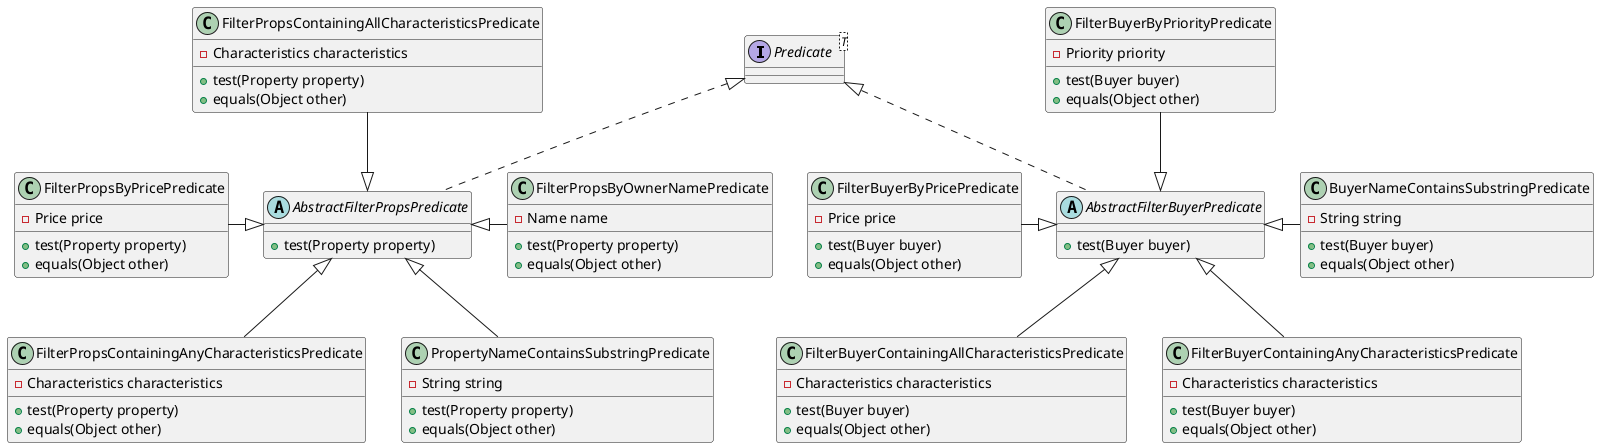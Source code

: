 @startuml
'https://plantuml.com/class-diagram

interface Predicate<T>
abstract class AbstractFilterPropsPredicate {
+ test(Property property)
}
abstract class AbstractFilterBuyerPredicate {
+ test(Buyer buyer)
}
class BuyerNameContainsSubstringPredicate {
- String string
+ test(Buyer buyer)
+ equals(Object other)
}
class FilterBuyerByPricePredicate {
- Price price
+ test(Buyer buyer)
+ equals(Object other)
}
class FilterBuyerByPriorityPredicate {
- Priority priority
+ test(Buyer buyer)
+ equals(Object other)
}
class FilterBuyerContainingAllCharacteristicsPredicate {
- Characteristics characteristics
+ test(Buyer buyer)
+ equals(Object other)
}
class FilterBuyerContainingAnyCharacteristicsPredicate {
- Characteristics characteristics
+ test(Buyer buyer)
+ equals(Object other)
}
class FilterPropsByOwnerNamePredicate {
- Name name
+ test(Property property)
+ equals(Object other)
}
class FilterPropsByPricePredicate {
- Price price
+ test(Property property)
+ equals(Object other)
}
class FilterPropsContainingAllCharacteristicsPredicate {
- Characteristics characteristics
+ test(Property property)
+ equals(Object other)
}
class FilterPropsContainingAnyCharacteristicsPredicate {
- Characteristics characteristics
+ test(Property property)
+ equals(Object other)
}
class PropertyNameContainsSubstringPredicate{
- String string
+ test(Property property)
+ equals(Object other)
}


AbstractFilterBuyerPredicate .up.|> Predicate
AbstractFilterPropsPredicate .up.|> Predicate

BuyerNameContainsSubstringPredicate --l|> AbstractFilterBuyerPredicate
FilterBuyerByPricePredicate --r|> AbstractFilterBuyerPredicate
FilterBuyerByPriorityPredicate --d|> AbstractFilterBuyerPredicate
FilterBuyerContainingAllCharacteristicsPredicate --up|> AbstractFilterBuyerPredicate
FilterBuyerContainingAnyCharacteristicsPredicate --up|> AbstractFilterBuyerPredicate

FilterPropsByOwnerNamePredicate --l|> AbstractFilterPropsPredicate
FilterPropsByPricePredicate --r|> AbstractFilterPropsPredicate
FilterPropsContainingAllCharacteristicsPredicate --d|> AbstractFilterPropsPredicate
FilterPropsContainingAnyCharacteristicsPredicate --up|> AbstractFilterPropsPredicate
PropertyNameContainsSubstringPredicate --up|> AbstractFilterPropsPredicate
@enduml
